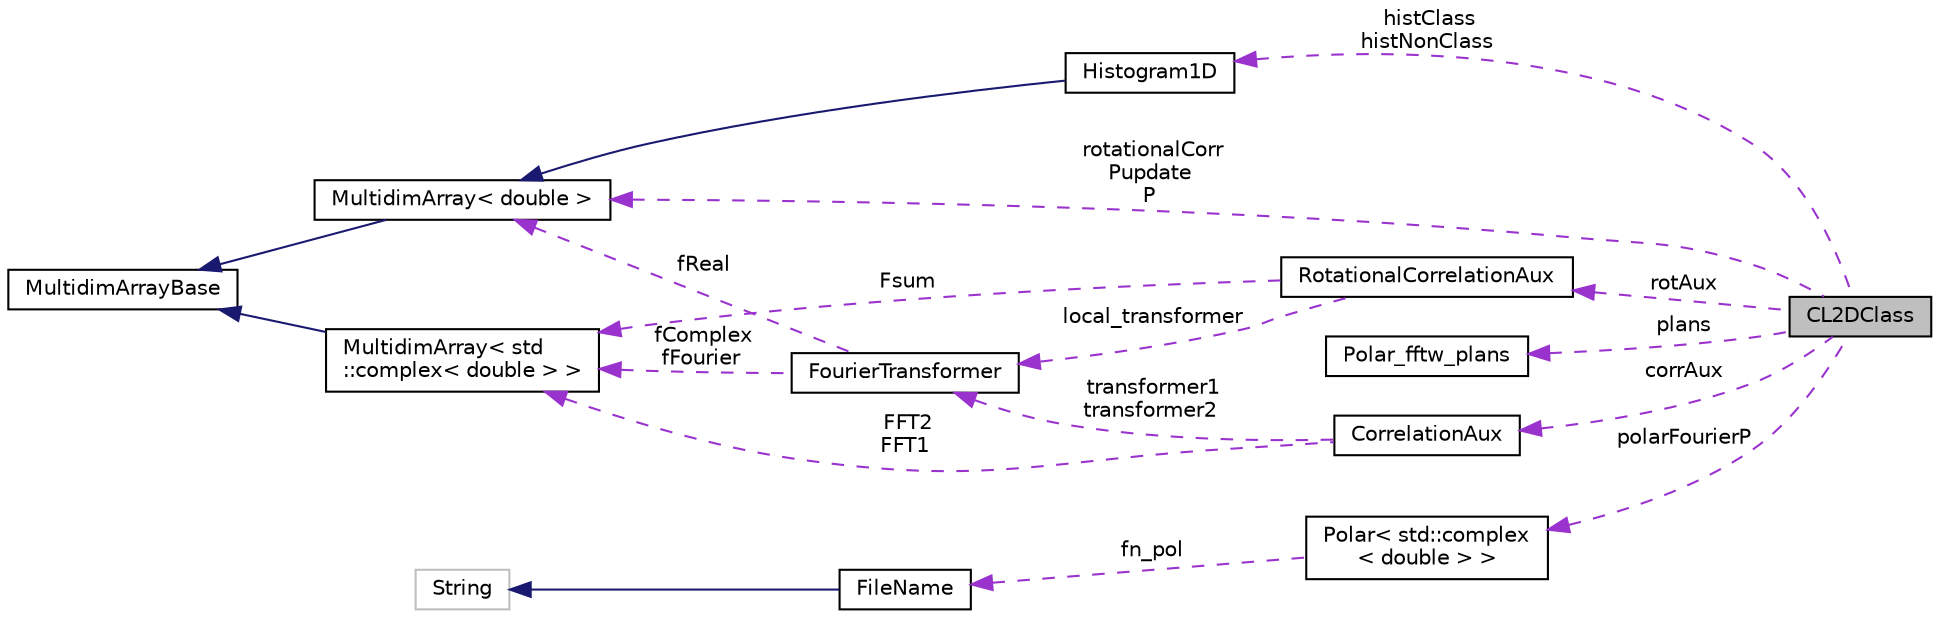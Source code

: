 digraph "CL2DClass"
{
  edge [fontname="Helvetica",fontsize="10",labelfontname="Helvetica",labelfontsize="10"];
  node [fontname="Helvetica",fontsize="10",shape=record];
  rankdir="LR";
  Node1 [label="CL2DClass",height=0.2,width=0.4,color="black", fillcolor="grey75", style="filled", fontcolor="black"];
  Node2 -> Node1 [dir="back",color="darkorchid3",fontsize="10",style="dashed",label=" rotAux" ,fontname="Helvetica"];
  Node2 [label="RotationalCorrelationAux",height=0.2,width=0.4,color="black", fillcolor="white", style="filled",URL="$classRotationalCorrelationAux.html"];
  Node3 -> Node2 [dir="back",color="darkorchid3",fontsize="10",style="dashed",label=" local_transformer" ,fontname="Helvetica"];
  Node3 [label="FourierTransformer",height=0.2,width=0.4,color="black", fillcolor="white", style="filled",URL="$classFourierTransformer.html"];
  Node4 -> Node3 [dir="back",color="darkorchid3",fontsize="10",style="dashed",label=" fReal" ,fontname="Helvetica"];
  Node4 [label="MultidimArray\< double \>",height=0.2,width=0.4,color="black", fillcolor="white", style="filled",URL="$classMultidimArray.html"];
  Node5 -> Node4 [dir="back",color="midnightblue",fontsize="10",style="solid",fontname="Helvetica"];
  Node5 [label="MultidimArrayBase",height=0.2,width=0.4,color="black", fillcolor="white", style="filled",URL="$classMultidimArrayBase.html"];
  Node6 -> Node3 [dir="back",color="darkorchid3",fontsize="10",style="dashed",label=" fComplex\nfFourier" ,fontname="Helvetica"];
  Node6 [label="MultidimArray\< std\l::complex\< double \> \>",height=0.2,width=0.4,color="black", fillcolor="white", style="filled",URL="$classMultidimArray.html"];
  Node5 -> Node6 [dir="back",color="midnightblue",fontsize="10",style="solid",fontname="Helvetica"];
  Node6 -> Node2 [dir="back",color="darkorchid3",fontsize="10",style="dashed",label=" Fsum" ,fontname="Helvetica"];
  Node7 -> Node1 [dir="back",color="darkorchid3",fontsize="10",style="dashed",label=" polarFourierP" ,fontname="Helvetica"];
  Node7 [label="Polar\< std::complex\l\< double \> \>",height=0.2,width=0.4,color="black", fillcolor="white", style="filled",URL="$classPolar.html"];
  Node8 -> Node7 [dir="back",color="darkorchid3",fontsize="10",style="dashed",label=" fn_pol" ,fontname="Helvetica"];
  Node8 [label="FileName",height=0.2,width=0.4,color="black", fillcolor="white", style="filled",URL="$classFileName.html"];
  Node9 -> Node8 [dir="back",color="midnightblue",fontsize="10",style="solid",fontname="Helvetica"];
  Node9 [label="String",height=0.2,width=0.4,color="grey75", fillcolor="white", style="filled"];
  Node10 -> Node1 [dir="back",color="darkorchid3",fontsize="10",style="dashed",label=" plans" ,fontname="Helvetica"];
  Node10 [label="Polar_fftw_plans",height=0.2,width=0.4,color="black", fillcolor="white", style="filled",URL="$classPolar__fftw__plans.html"];
  Node11 -> Node1 [dir="back",color="darkorchid3",fontsize="10",style="dashed",label=" histClass\nhistNonClass" ,fontname="Helvetica"];
  Node11 [label="Histogram1D",height=0.2,width=0.4,color="black", fillcolor="white", style="filled",URL="$classHistogram1D.html"];
  Node4 -> Node11 [dir="back",color="midnightblue",fontsize="10",style="solid",fontname="Helvetica"];
  Node4 -> Node1 [dir="back",color="darkorchid3",fontsize="10",style="dashed",label=" rotationalCorr\nPupdate\nP" ,fontname="Helvetica"];
  Node12 -> Node1 [dir="back",color="darkorchid3",fontsize="10",style="dashed",label=" corrAux" ,fontname="Helvetica"];
  Node12 [label="CorrelationAux",height=0.2,width=0.4,color="black", fillcolor="white", style="filled",URL="$classCorrelationAux.html"];
  Node3 -> Node12 [dir="back",color="darkorchid3",fontsize="10",style="dashed",label=" transformer1\ntransformer2" ,fontname="Helvetica"];
  Node6 -> Node12 [dir="back",color="darkorchid3",fontsize="10",style="dashed",label=" FFT2\nFFT1" ,fontname="Helvetica"];
}
